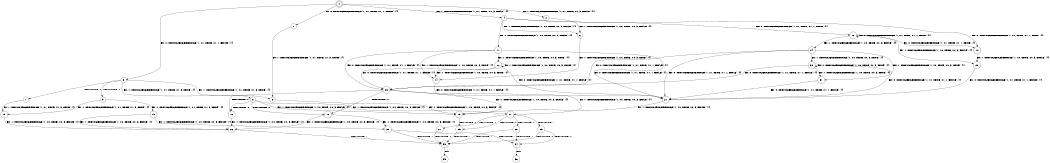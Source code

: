 digraph BCG {
size = "7, 10.5";
center = TRUE;
node [shape = circle];
0 [peripheries = 2];
0 -> 1 [label = "EX !0 !ATOMIC_EXCH_BRANCH (1, +1, TRUE, +1, 1, FALSE) !{}"];
0 -> 2 [label = "EX !1 !ATOMIC_EXCH_BRANCH (1, +1, TRUE, +1, 3, FALSE) !{}"];
0 -> 3 [label = "EX !0 !ATOMIC_EXCH_BRANCH (1, +1, TRUE, +1, 1, FALSE) !{}"];
0 -> 4 [label = "EX !1 !ATOMIC_EXCH_BRANCH (1, +1, TRUE, +1, 3, FALSE) !{}"];
1 -> 5 [label = "EX !1 !ATOMIC_EXCH_BRANCH (1, +1, TRUE, +1, 3, TRUE) !{}"];
2 -> 6 [label = "EX !1 !ATOMIC_EXCH_BRANCH (1, +0, TRUE, +0, 3, FALSE) !{}"];
3 -> 5 [label = "EX !1 !ATOMIC_EXCH_BRANCH (1, +1, TRUE, +1, 3, TRUE) !{}"];
3 -> 7 [label = "TERMINATE !0"];
3 -> 8 [label = "EX !1 !ATOMIC_EXCH_BRANCH (1, +1, TRUE, +1, 3, TRUE) !{}"];
3 -> 9 [label = "TERMINATE !0"];
4 -> 6 [label = "EX !1 !ATOMIC_EXCH_BRANCH (1, +0, TRUE, +0, 3, FALSE) !{}"];
4 -> 10 [label = "EX !0 !ATOMIC_EXCH_BRANCH (1, +1, TRUE, +1, 1, TRUE) !{}"];
4 -> 11 [label = "EX !1 !ATOMIC_EXCH_BRANCH (1, +0, TRUE, +0, 3, FALSE) !{}"];
4 -> 12 [label = "EX !0 !ATOMIC_EXCH_BRANCH (1, +1, TRUE, +1, 1, TRUE) !{}"];
5 -> 13 [label = "EX !1 !ATOMIC_EXCH_BRANCH (1, +0, TRUE, +0, 3, FALSE) !{}"];
6 -> 14 [label = "EX !1 !ATOMIC_EXCH_BRANCH (1, +0, TRUE, +0, 3, TRUE) !{}"];
7 -> 15 [label = "EX !1 !ATOMIC_EXCH_BRANCH (1, +1, TRUE, +1, 3, TRUE) !{}"];
8 -> 13 [label = "EX !1 !ATOMIC_EXCH_BRANCH (1, +0, TRUE, +0, 3, FALSE) !{}"];
8 -> 16 [label = "TERMINATE !0"];
8 -> 17 [label = "EX !1 !ATOMIC_EXCH_BRANCH (1, +0, TRUE, +0, 3, FALSE) !{}"];
8 -> 18 [label = "TERMINATE !0"];
9 -> 15 [label = "EX !1 !ATOMIC_EXCH_BRANCH (1, +1, TRUE, +1, 3, TRUE) !{}"];
9 -> 19 [label = "EX !1 !ATOMIC_EXCH_BRANCH (1, +1, TRUE, +1, 3, TRUE) !{}"];
10 -> 20 [label = "EX !1 !ATOMIC_EXCH_BRANCH (1, +0, TRUE, +0, 3, FALSE) !{}"];
11 -> 14 [label = "EX !1 !ATOMIC_EXCH_BRANCH (1, +0, TRUE, +0, 3, TRUE) !{}"];
11 -> 21 [label = "EX !0 !ATOMIC_EXCH_BRANCH (1, +1, TRUE, +1, 1, FALSE) !{}"];
11 -> 22 [label = "EX !1 !ATOMIC_EXCH_BRANCH (1, +0, TRUE, +0, 3, TRUE) !{}"];
11 -> 23 [label = "EX !0 !ATOMIC_EXCH_BRANCH (1, +1, TRUE, +1, 1, FALSE) !{}"];
12 -> 10 [label = "EX !0 !ATOMIC_EXCH_BRANCH (1, +1, TRUE, +1, 1, TRUE) !{}"];
12 -> 20 [label = "EX !1 !ATOMIC_EXCH_BRANCH (1, +0, TRUE, +0, 3, FALSE) !{}"];
12 -> 12 [label = "EX !0 !ATOMIC_EXCH_BRANCH (1, +1, TRUE, +1, 1, TRUE) !{}"];
12 -> 24 [label = "EX !1 !ATOMIC_EXCH_BRANCH (1, +0, TRUE, +0, 3, FALSE) !{}"];
13 -> 25 [label = "TERMINATE !0"];
14 -> 21 [label = "EX !0 !ATOMIC_EXCH_BRANCH (1, +1, TRUE, +1, 1, FALSE) !{}"];
15 -> 26 [label = "EX !1 !ATOMIC_EXCH_BRANCH (1, +0, TRUE, +0, 3, FALSE) !{}"];
16 -> 26 [label = "EX !1 !ATOMIC_EXCH_BRANCH (1, +0, TRUE, +0, 3, FALSE) !{}"];
17 -> 25 [label = "TERMINATE !0"];
17 -> 27 [label = "TERMINATE !1"];
17 -> 28 [label = "TERMINATE !0"];
17 -> 29 [label = "TERMINATE !1"];
18 -> 26 [label = "EX !1 !ATOMIC_EXCH_BRANCH (1, +0, TRUE, +0, 3, FALSE) !{}"];
18 -> 30 [label = "EX !1 !ATOMIC_EXCH_BRANCH (1, +0, TRUE, +0, 3, FALSE) !{}"];
19 -> 26 [label = "EX !1 !ATOMIC_EXCH_BRANCH (1, +0, TRUE, +0, 3, FALSE) !{}"];
19 -> 30 [label = "EX !1 !ATOMIC_EXCH_BRANCH (1, +0, TRUE, +0, 3, FALSE) !{}"];
20 -> 21 [label = "EX !0 !ATOMIC_EXCH_BRANCH (1, +1, TRUE, +1, 1, FALSE) !{}"];
21 -> 13 [label = "EX !1 !ATOMIC_EXCH_BRANCH (1, +0, TRUE, +0, 3, FALSE) !{}"];
22 -> 14 [label = "EX !1 !ATOMIC_EXCH_BRANCH (1, +0, TRUE, +0, 3, TRUE) !{}"];
22 -> 21 [label = "EX !0 !ATOMIC_EXCH_BRANCH (1, +1, TRUE, +1, 1, FALSE) !{}"];
22 -> 22 [label = "EX !1 !ATOMIC_EXCH_BRANCH (1, +0, TRUE, +0, 3, TRUE) !{}"];
22 -> 23 [label = "EX !0 !ATOMIC_EXCH_BRANCH (1, +1, TRUE, +1, 1, FALSE) !{}"];
23 -> 13 [label = "EX !1 !ATOMIC_EXCH_BRANCH (1, +0, TRUE, +0, 3, FALSE) !{}"];
23 -> 16 [label = "TERMINATE !0"];
23 -> 17 [label = "EX !1 !ATOMIC_EXCH_BRANCH (1, +0, TRUE, +0, 3, FALSE) !{}"];
23 -> 18 [label = "TERMINATE !0"];
24 -> 21 [label = "EX !0 !ATOMIC_EXCH_BRANCH (1, +1, TRUE, +1, 1, FALSE) !{}"];
24 -> 31 [label = "EX !1 !ATOMIC_EXCH_BRANCH (1, +0, TRUE, +0, 3, TRUE) !{}"];
24 -> 23 [label = "EX !0 !ATOMIC_EXCH_BRANCH (1, +1, TRUE, +1, 1, FALSE) !{}"];
24 -> 32 [label = "EX !1 !ATOMIC_EXCH_BRANCH (1, +0, TRUE, +0, 3, TRUE) !{}"];
25 -> 33 [label = "TERMINATE !1"];
26 -> 33 [label = "TERMINATE !1"];
27 -> 33 [label = "TERMINATE !0"];
28 -> 33 [label = "TERMINATE !1"];
28 -> 34 [label = "TERMINATE !1"];
29 -> 33 [label = "TERMINATE !0"];
29 -> 34 [label = "TERMINATE !0"];
30 -> 33 [label = "TERMINATE !1"];
30 -> 34 [label = "TERMINATE !1"];
31 -> 21 [label = "EX !0 !ATOMIC_EXCH_BRANCH (1, +1, TRUE, +1, 1, FALSE) !{}"];
32 -> 21 [label = "EX !0 !ATOMIC_EXCH_BRANCH (1, +1, TRUE, +1, 1, FALSE) !{}"];
32 -> 31 [label = "EX !1 !ATOMIC_EXCH_BRANCH (1, +0, TRUE, +0, 3, TRUE) !{}"];
32 -> 23 [label = "EX !0 !ATOMIC_EXCH_BRANCH (1, +1, TRUE, +1, 1, FALSE) !{}"];
32 -> 32 [label = "EX !1 !ATOMIC_EXCH_BRANCH (1, +0, TRUE, +0, 3, TRUE) !{}"];
33 -> 35 [label = "exit"];
34 -> 36 [label = "exit"];
}

